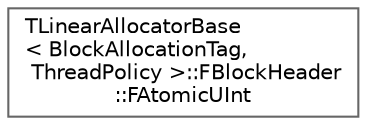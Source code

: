 digraph "Graphical Class Hierarchy"
{
 // INTERACTIVE_SVG=YES
 // LATEX_PDF_SIZE
  bgcolor="transparent";
  edge [fontname=Helvetica,fontsize=10,labelfontname=Helvetica,labelfontsize=10];
  node [fontname=Helvetica,fontsize=10,shape=box,height=0.2,width=0.4];
  rankdir="LR";
  Node0 [id="Node000000",label="TLinearAllocatorBase\l\< BlockAllocationTag,\l ThreadPolicy \>::FBlockHeader\l::FAtomicUInt",height=0.2,width=0.4,color="grey40", fillcolor="white", style="filled",URL="$d2/d81/structTLinearAllocatorBase_1_1FBlockHeader_1_1FAtomicUInt.html",tooltip=" "];
}
